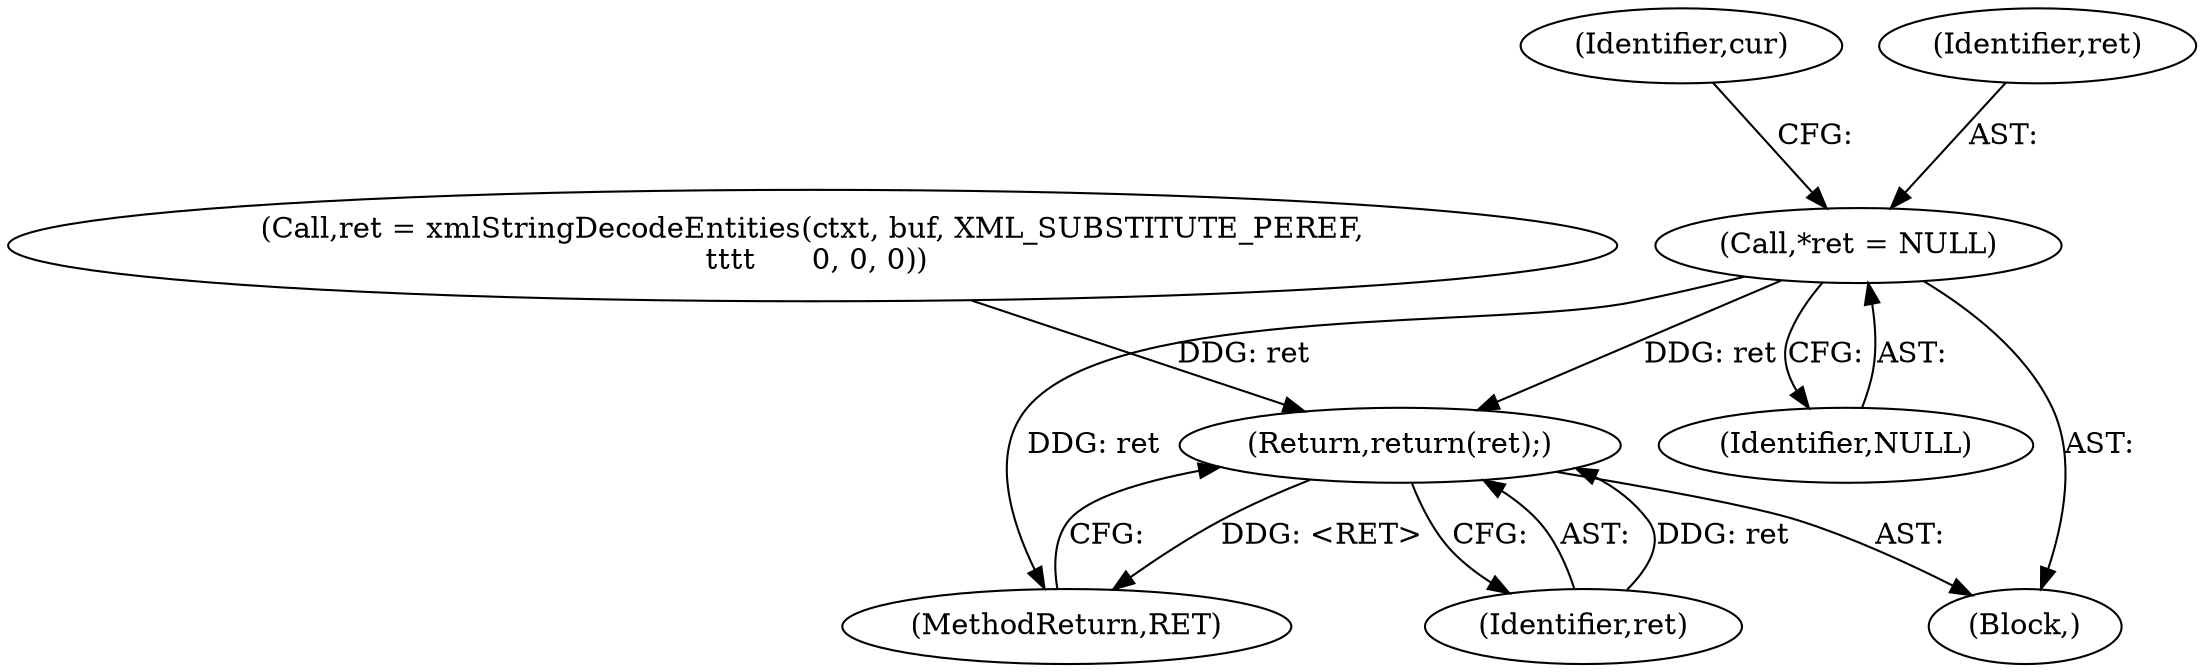 digraph "0_Chrome_d0947db40187f4708c58e64cbd6013faf9eddeed_20@pointer" {
"1000129" [label="(Call,*ret = NULL)"];
"1000408" [label="(Return,return(ret);)"];
"1000408" [label="(Return,return(ret);)"];
"1000112" [label="(Block,)"];
"1000131" [label="(Identifier,NULL)"];
"1000134" [label="(Identifier,cur)"];
"1000129" [label="(Call,*ret = NULL)"];
"1000130" [label="(Identifier,ret)"];
"1000409" [label="(Identifier,ret)"];
"1000388" [label="(Call,ret = xmlStringDecodeEntities(ctxt, buf, XML_SUBSTITUTE_PEREF,\n \t\t\t\t      0, 0, 0))"];
"1000410" [label="(MethodReturn,RET)"];
"1000129" -> "1000112"  [label="AST: "];
"1000129" -> "1000131"  [label="CFG: "];
"1000130" -> "1000129"  [label="AST: "];
"1000131" -> "1000129"  [label="AST: "];
"1000134" -> "1000129"  [label="CFG: "];
"1000129" -> "1000410"  [label="DDG: ret"];
"1000129" -> "1000408"  [label="DDG: ret"];
"1000408" -> "1000112"  [label="AST: "];
"1000408" -> "1000409"  [label="CFG: "];
"1000409" -> "1000408"  [label="AST: "];
"1000410" -> "1000408"  [label="CFG: "];
"1000408" -> "1000410"  [label="DDG: <RET>"];
"1000409" -> "1000408"  [label="DDG: ret"];
"1000388" -> "1000408"  [label="DDG: ret"];
}
